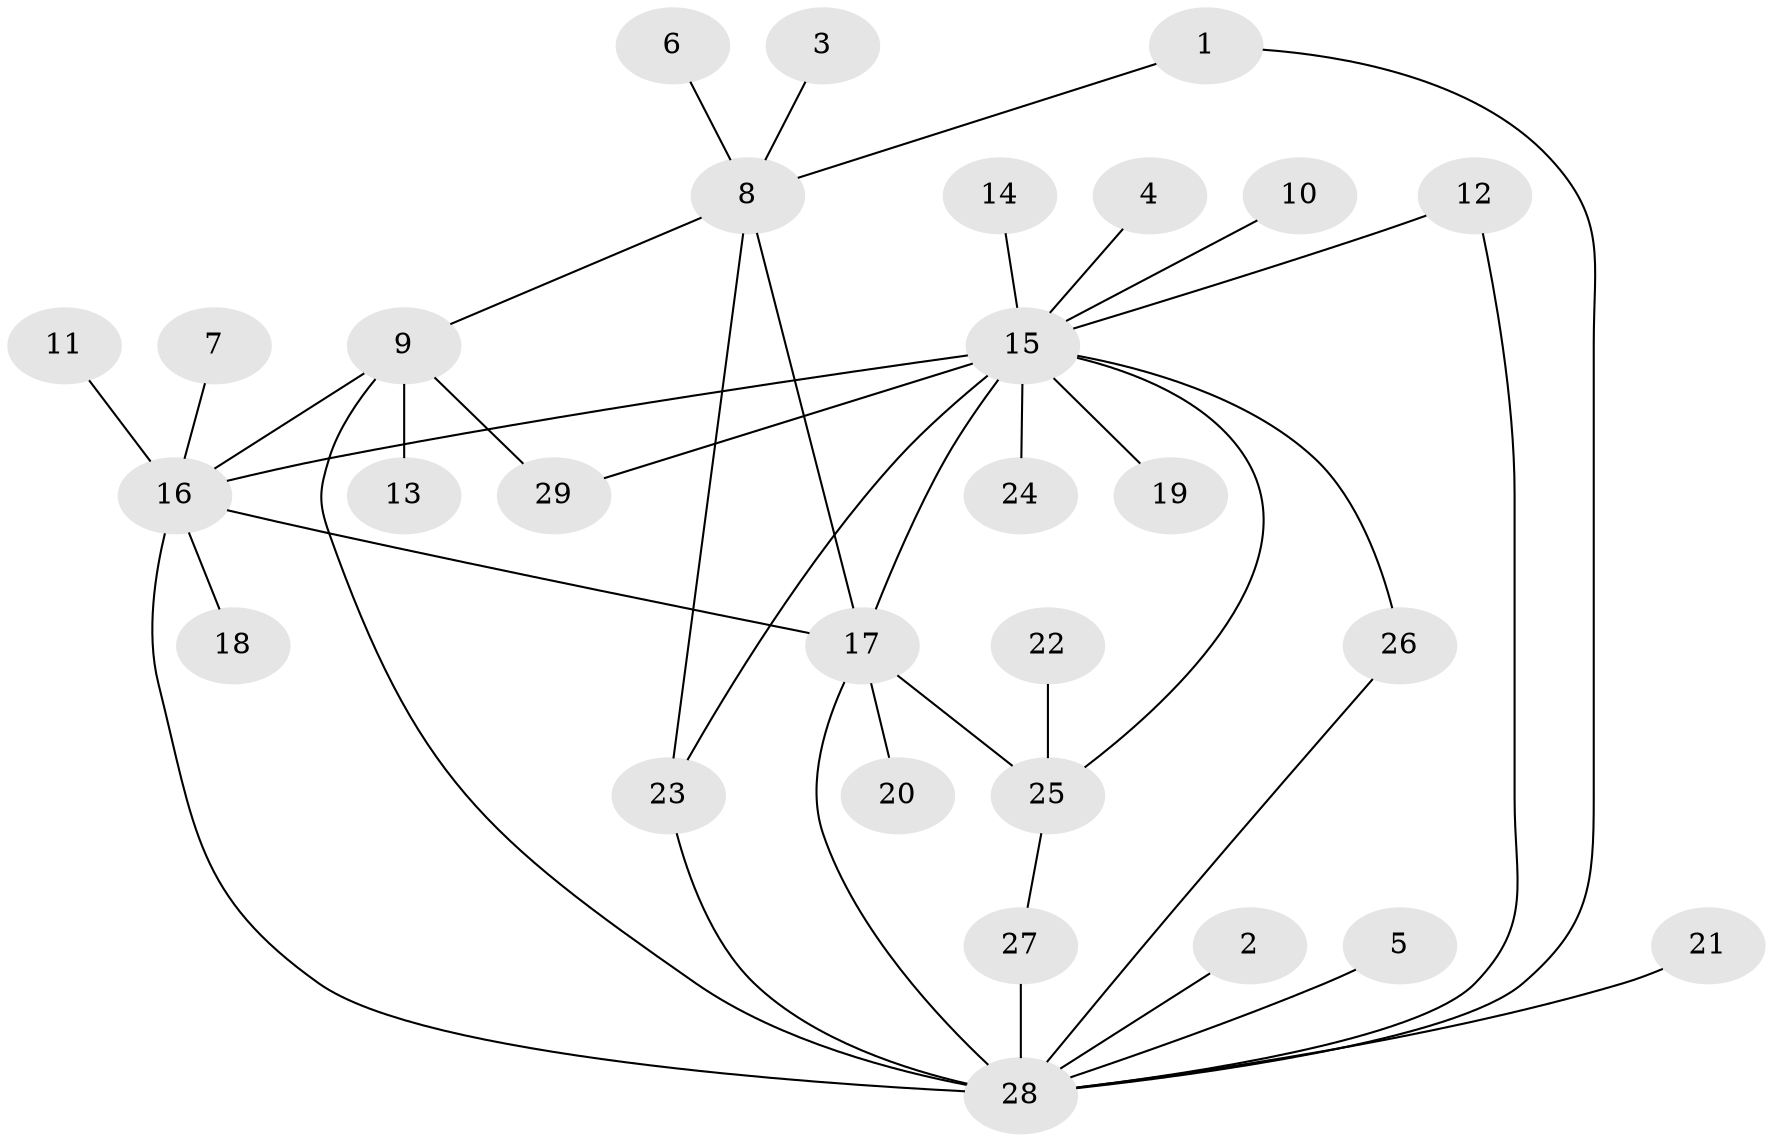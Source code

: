 // original degree distribution, {15: 0.017241379310344827, 8: 0.017241379310344827, 2: 0.22413793103448276, 4: 0.05172413793103448, 5: 0.06896551724137931, 1: 0.41379310344827586, 6: 0.034482758620689655, 14: 0.017241379310344827, 3: 0.15517241379310345}
// Generated by graph-tools (version 1.1) at 2025/49/03/09/25 03:49:46]
// undirected, 29 vertices, 40 edges
graph export_dot {
graph [start="1"]
  node [color=gray90,style=filled];
  1;
  2;
  3;
  4;
  5;
  6;
  7;
  8;
  9;
  10;
  11;
  12;
  13;
  14;
  15;
  16;
  17;
  18;
  19;
  20;
  21;
  22;
  23;
  24;
  25;
  26;
  27;
  28;
  29;
  1 -- 8 [weight=1.0];
  1 -- 28 [weight=1.0];
  2 -- 28 [weight=1.0];
  3 -- 8 [weight=1.0];
  4 -- 15 [weight=1.0];
  5 -- 28 [weight=1.0];
  6 -- 8 [weight=1.0];
  7 -- 16 [weight=1.0];
  8 -- 9 [weight=1.0];
  8 -- 17 [weight=1.0];
  8 -- 23 [weight=1.0];
  9 -- 13 [weight=1.0];
  9 -- 16 [weight=1.0];
  9 -- 28 [weight=1.0];
  9 -- 29 [weight=1.0];
  10 -- 15 [weight=1.0];
  11 -- 16 [weight=1.0];
  12 -- 15 [weight=1.0];
  12 -- 28 [weight=1.0];
  14 -- 15 [weight=2.0];
  15 -- 16 [weight=1.0];
  15 -- 17 [weight=1.0];
  15 -- 19 [weight=1.0];
  15 -- 23 [weight=1.0];
  15 -- 24 [weight=1.0];
  15 -- 25 [weight=2.0];
  15 -- 26 [weight=1.0];
  15 -- 29 [weight=1.0];
  16 -- 17 [weight=2.0];
  16 -- 18 [weight=1.0];
  16 -- 28 [weight=2.0];
  17 -- 20 [weight=1.0];
  17 -- 25 [weight=1.0];
  17 -- 28 [weight=1.0];
  21 -- 28 [weight=1.0];
  22 -- 25 [weight=1.0];
  23 -- 28 [weight=2.0];
  25 -- 27 [weight=2.0];
  26 -- 28 [weight=1.0];
  27 -- 28 [weight=1.0];
}
